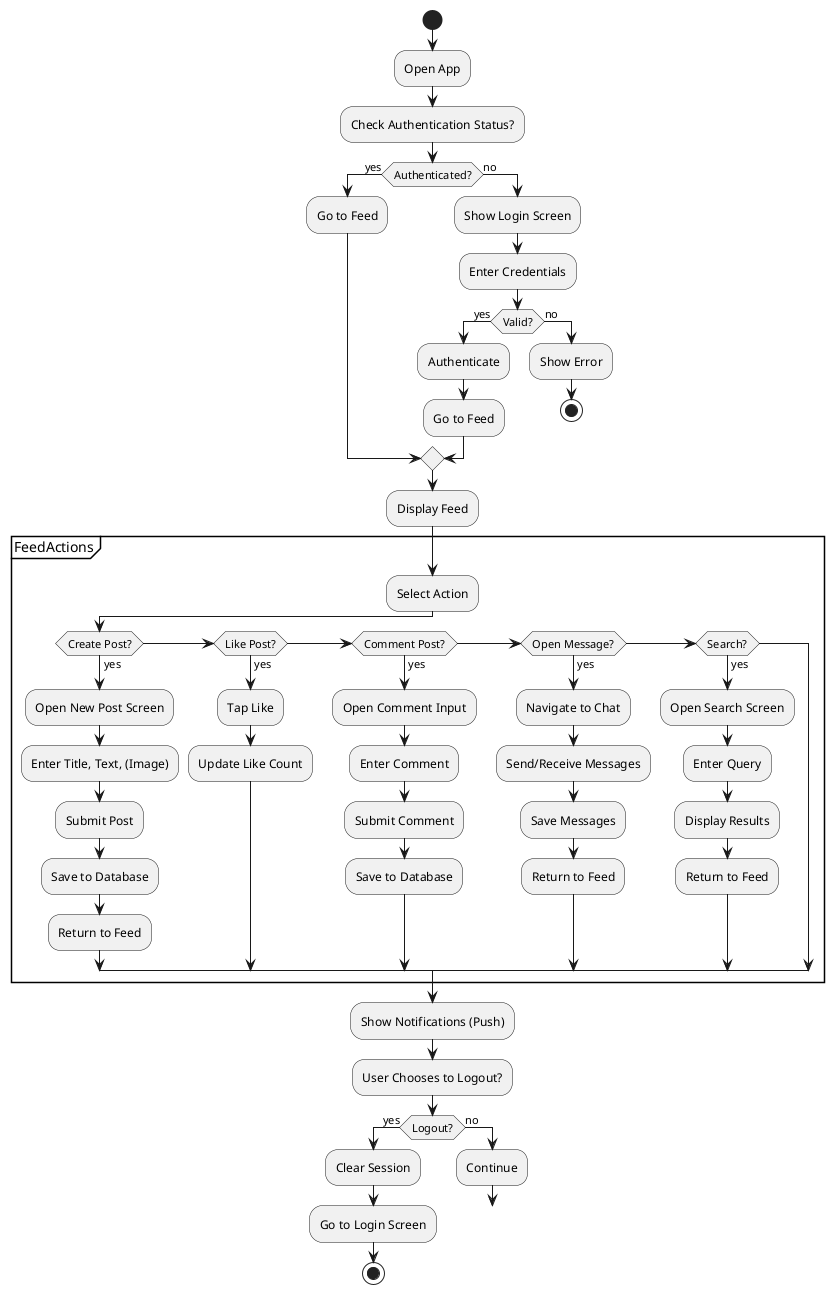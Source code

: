 @startuml
|User|
start

:Open App;
:Check Authentication Status?;
if (Authenticated?) then (yes)
  :Go to Feed;
else (no)
  :Show Login Screen;
  :Enter Credentials;
  if (Valid?) then (yes)
    :Authenticate;
    :Go to Feed;
  else (no)
    :Show Error;
    stop
  endif
endif

:Display Feed;

partition FeedActions {
  :Select Action;
  if (Create Post?) then (yes)
    :Open New Post Screen;
    :Enter Title, Text, (Image);
    :Submit Post;
    :Save to Database;
    :Return to Feed;
  else if (Like Post?) then (yes)
    :Tap Like;
    :Update Like Count;
  else if (Comment Post?) then (yes)
    :Open Comment Input;
    :Enter Comment;
    :Submit Comment;
    :Save to Database;
  else if (Open Message?) then (yes)
    :Navigate to Chat;
    :Send/Receive Messages;
    :Save Messages;
    :Return to Feed;
  else if (Search?) then (yes)
    :Open Search Screen;
    :Enter Query;
    :Display Results;
    :Return to Feed;
  endif
}

:Show Notifications (Push);

:User Chooses to Logout?;
if (Logout?) then (yes)
  :Clear Session;
  :Go to Login Screen;
  stop
else (no)
  :Continue;
  goto FeedActions
endif

@enduml
